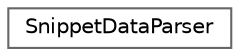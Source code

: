 digraph "Graphical Class Hierarchy"
{
 // LATEX_PDF_SIZE
  bgcolor="transparent";
  edge [fontname=Helvetica,fontsize=10,labelfontname=Helvetica,labelfontsize=10];
  node [fontname=Helvetica,fontsize=10,shape=box,height=0.2,width=0.4];
  rankdir="LR";
  Node0 [id="Node000000",label="SnippetDataParser",height=0.2,width=0.4,color="grey40", fillcolor="white", style="filled",URL="$class_app_1_1_http_1_1_classes_1_1_snippet_data_parser.html",tooltip=" "];
}
